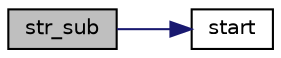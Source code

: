 digraph "str_sub"
{
 // LATEX_PDF_SIZE
  edge [fontname="Helvetica",fontsize="10",labelfontname="Helvetica",labelfontsize="10"];
  node [fontname="Helvetica",fontsize="10",shape=record];
  rankdir="LR";
  Node1 [label="str_sub",height=0.2,width=0.4,color="black", fillcolor="grey75", style="filled", fontcolor="black",tooltip="substract string"];
  Node1 -> Node2 [color="midnightblue",fontsize="10",style="solid",fontname="Helvetica"];
  Node2 [label="start",height=0.2,width=0.4,color="black", fillcolor="white", style="filled",URL="$cli_8h.html#ac7c3a7ed65f6223cb1f3413a16a17b8b",tooltip=" "];
}
